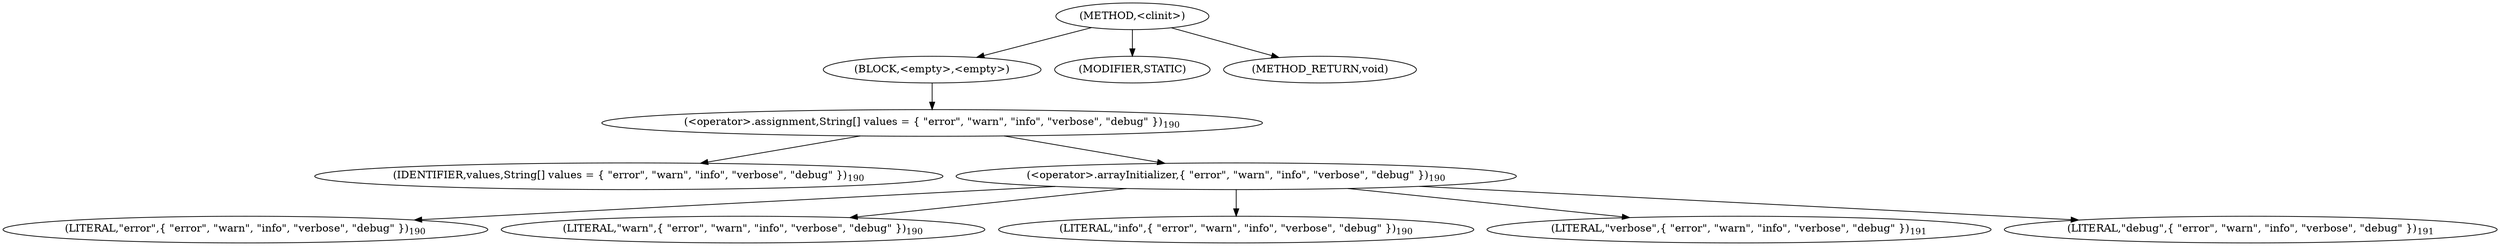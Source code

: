 digraph "&lt;clinit&gt;" {  
"271" [label = <(METHOD,&lt;clinit&gt;)> ]
"272" [label = <(BLOCK,&lt;empty&gt;,&lt;empty&gt;)> ]
"273" [label = <(&lt;operator&gt;.assignment,String[] values = { &quot;error&quot;, &quot;warn&quot;, &quot;info&quot;, &quot;verbose&quot;, &quot;debug&quot; })<SUB>190</SUB>> ]
"274" [label = <(IDENTIFIER,values,String[] values = { &quot;error&quot;, &quot;warn&quot;, &quot;info&quot;, &quot;verbose&quot;, &quot;debug&quot; })<SUB>190</SUB>> ]
"275" [label = <(&lt;operator&gt;.arrayInitializer,{ &quot;error&quot;, &quot;warn&quot;, &quot;info&quot;, &quot;verbose&quot;, &quot;debug&quot; })<SUB>190</SUB>> ]
"276" [label = <(LITERAL,&quot;error&quot;,{ &quot;error&quot;, &quot;warn&quot;, &quot;info&quot;, &quot;verbose&quot;, &quot;debug&quot; })<SUB>190</SUB>> ]
"277" [label = <(LITERAL,&quot;warn&quot;,{ &quot;error&quot;, &quot;warn&quot;, &quot;info&quot;, &quot;verbose&quot;, &quot;debug&quot; })<SUB>190</SUB>> ]
"278" [label = <(LITERAL,&quot;info&quot;,{ &quot;error&quot;, &quot;warn&quot;, &quot;info&quot;, &quot;verbose&quot;, &quot;debug&quot; })<SUB>190</SUB>> ]
"279" [label = <(LITERAL,&quot;verbose&quot;,{ &quot;error&quot;, &quot;warn&quot;, &quot;info&quot;, &quot;verbose&quot;, &quot;debug&quot; })<SUB>191</SUB>> ]
"280" [label = <(LITERAL,&quot;debug&quot;,{ &quot;error&quot;, &quot;warn&quot;, &quot;info&quot;, &quot;verbose&quot;, &quot;debug&quot; })<SUB>191</SUB>> ]
"281" [label = <(MODIFIER,STATIC)> ]
"282" [label = <(METHOD_RETURN,void)> ]
  "271" -> "272" 
  "271" -> "281" 
  "271" -> "282" 
  "272" -> "273" 
  "273" -> "274" 
  "273" -> "275" 
  "275" -> "276" 
  "275" -> "277" 
  "275" -> "278" 
  "275" -> "279" 
  "275" -> "280" 
}
